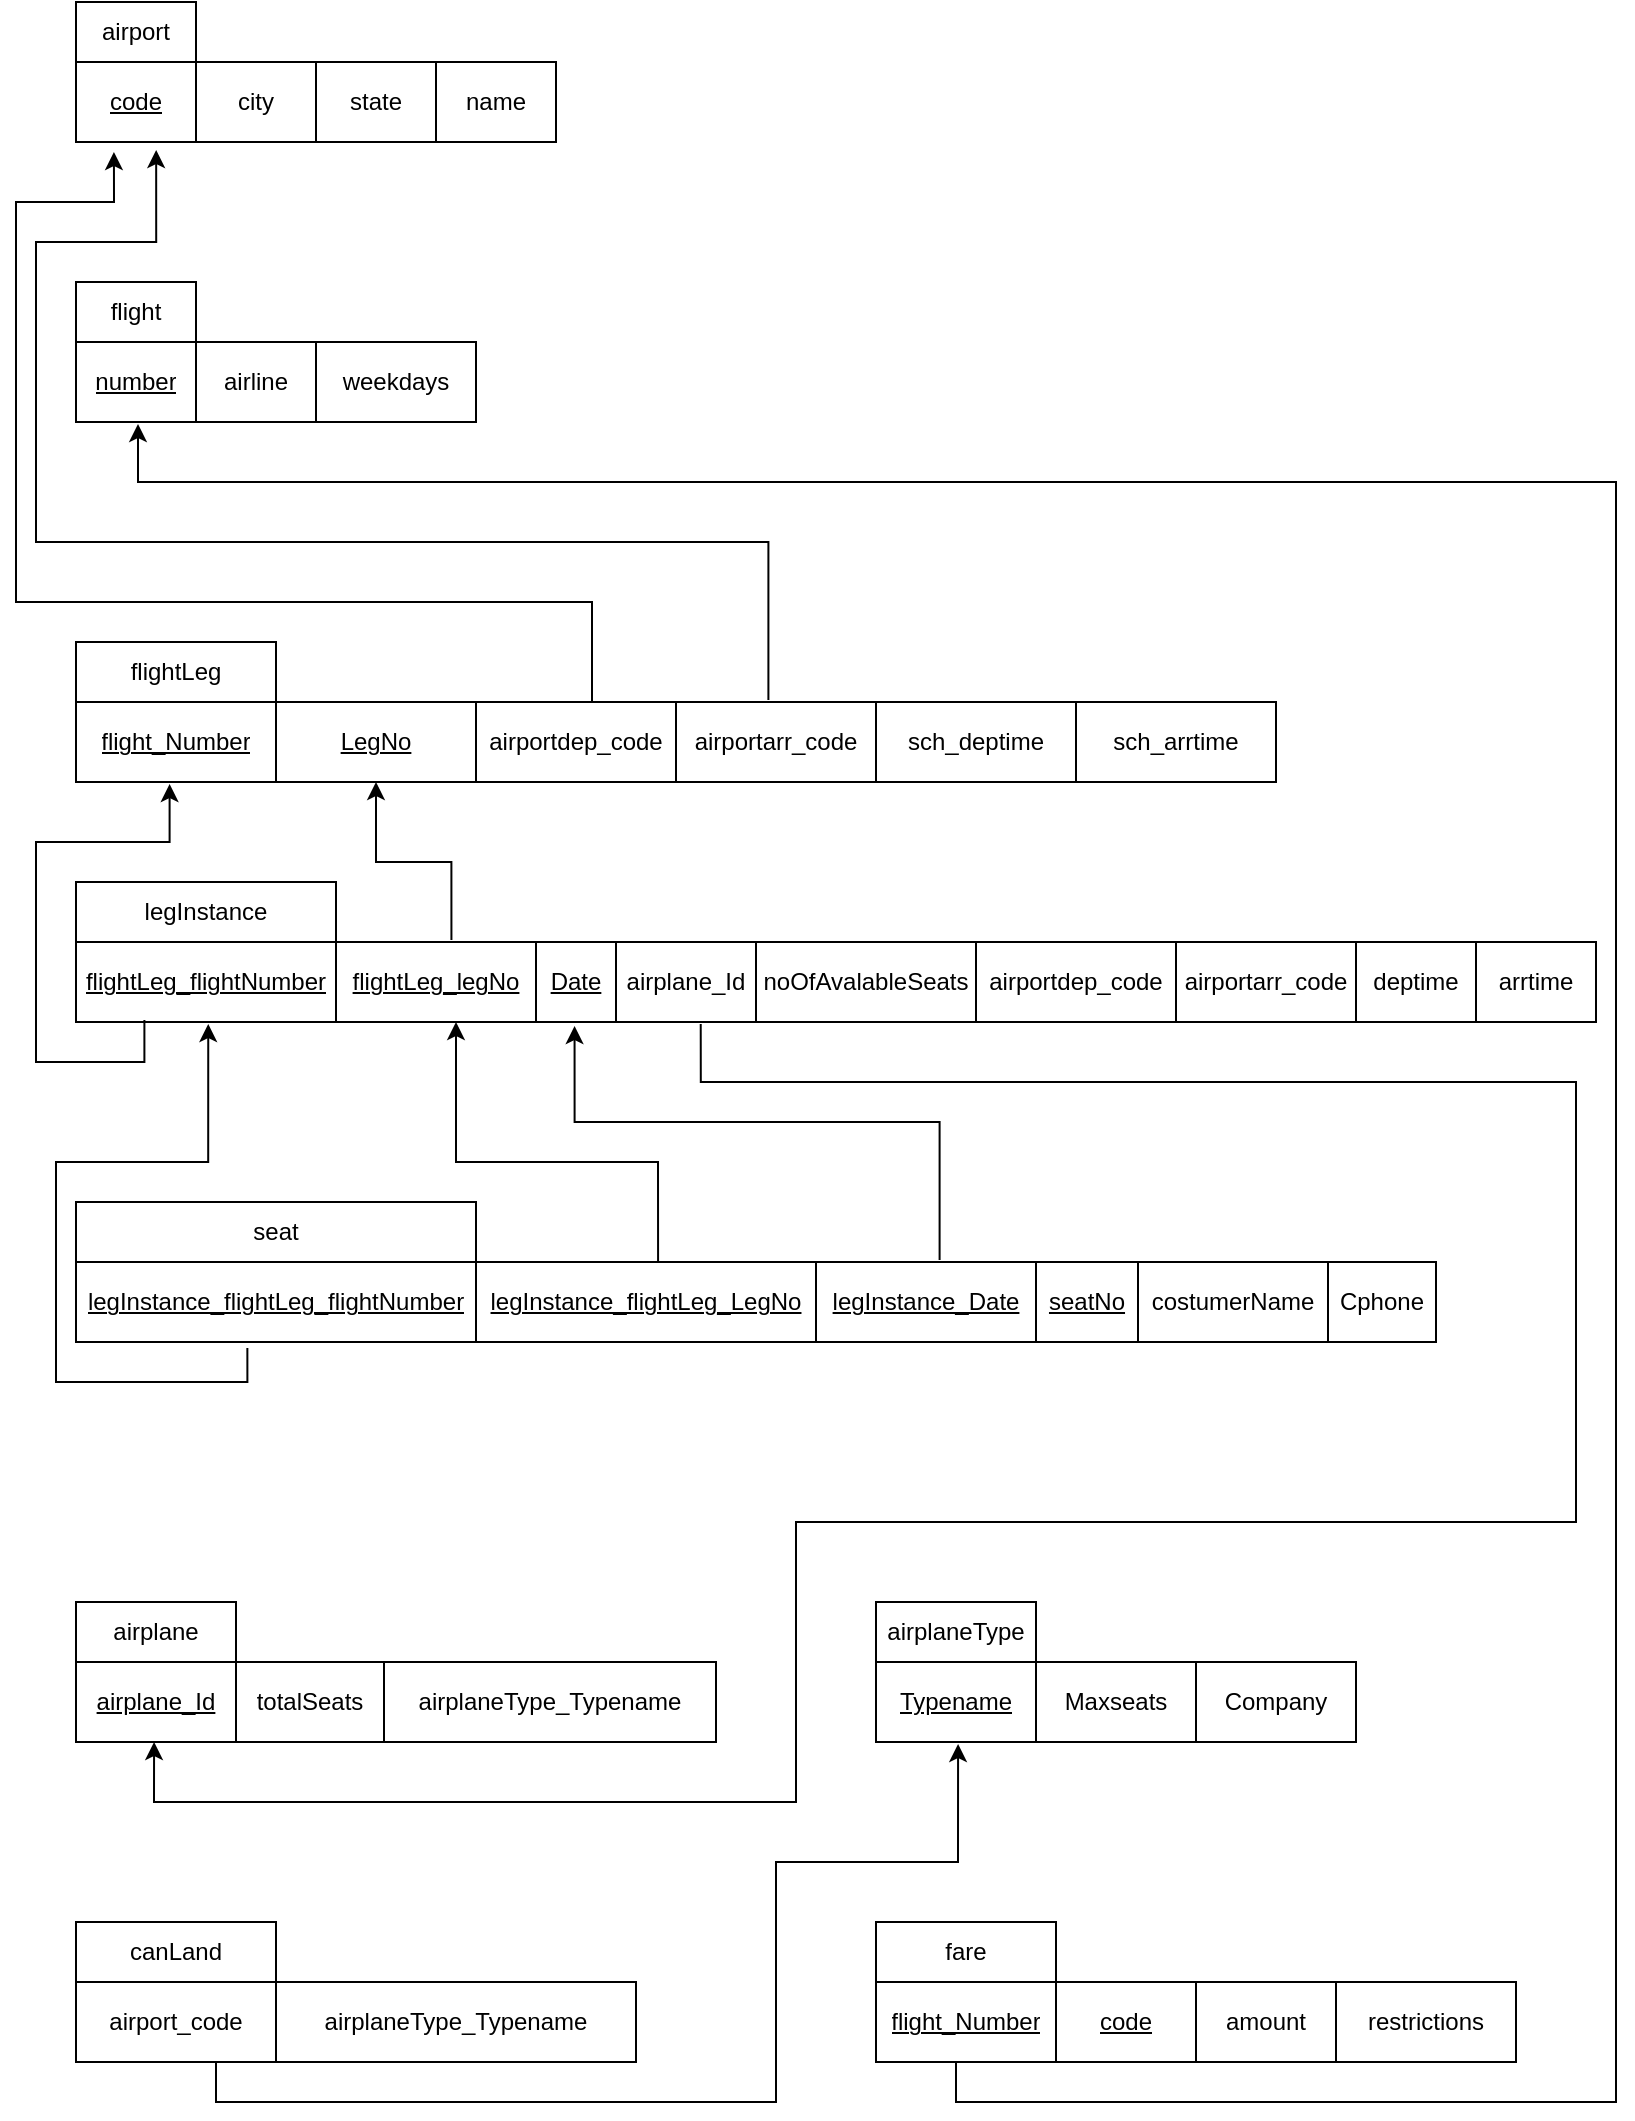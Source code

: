<mxfile version="23.1.8" type="device">
  <diagram name="Página-1" id="THVHWNMapMxBwlFBqmSL">
    <mxGraphModel dx="1434" dy="695" grid="1" gridSize="10" guides="1" tooltips="1" connect="1" arrows="1" fold="1" page="1" pageScale="1" pageWidth="827" pageHeight="1169" math="0" shadow="0">
      <root>
        <mxCell id="0" />
        <mxCell id="1" parent="0" />
        <mxCell id="iHH6gqKq-wT_3guFl9Im-1" value="" style="shape=table;startSize=0;container=1;collapsible=0;childLayout=tableLayout;" vertex="1" parent="1">
          <mxGeometry x="40" y="40" width="240" height="40" as="geometry" />
        </mxCell>
        <mxCell id="iHH6gqKq-wT_3guFl9Im-2" value="" style="shape=tableRow;horizontal=0;startSize=0;swimlaneHead=0;swimlaneBody=0;strokeColor=inherit;top=0;left=0;bottom=0;right=0;collapsible=0;dropTarget=0;fillColor=none;points=[[0,0.5],[1,0.5]];portConstraint=eastwest;" vertex="1" parent="iHH6gqKq-wT_3guFl9Im-1">
          <mxGeometry width="240" height="40" as="geometry" />
        </mxCell>
        <mxCell id="iHH6gqKq-wT_3guFl9Im-3" value="&lt;u&gt;code&lt;/u&gt;" style="shape=partialRectangle;html=1;whiteSpace=wrap;connectable=0;strokeColor=inherit;overflow=hidden;fillColor=none;top=0;left=0;bottom=0;right=0;pointerEvents=1;" vertex="1" parent="iHH6gqKq-wT_3guFl9Im-2">
          <mxGeometry width="60" height="40" as="geometry">
            <mxRectangle width="60" height="40" as="alternateBounds" />
          </mxGeometry>
        </mxCell>
        <mxCell id="iHH6gqKq-wT_3guFl9Im-4" value="city" style="shape=partialRectangle;html=1;whiteSpace=wrap;connectable=0;strokeColor=inherit;overflow=hidden;fillColor=none;top=0;left=0;bottom=0;right=0;pointerEvents=1;" vertex="1" parent="iHH6gqKq-wT_3guFl9Im-2">
          <mxGeometry x="60" width="60" height="40" as="geometry">
            <mxRectangle width="60" height="40" as="alternateBounds" />
          </mxGeometry>
        </mxCell>
        <mxCell id="iHH6gqKq-wT_3guFl9Im-5" value="state" style="shape=partialRectangle;html=1;whiteSpace=wrap;connectable=0;strokeColor=inherit;overflow=hidden;fillColor=none;top=0;left=0;bottom=0;right=0;pointerEvents=1;" vertex="1" parent="iHH6gqKq-wT_3guFl9Im-2">
          <mxGeometry x="120" width="60" height="40" as="geometry">
            <mxRectangle width="60" height="40" as="alternateBounds" />
          </mxGeometry>
        </mxCell>
        <mxCell id="iHH6gqKq-wT_3guFl9Im-6" value="name" style="shape=partialRectangle;html=1;whiteSpace=wrap;connectable=0;strokeColor=inherit;overflow=hidden;fillColor=none;top=0;left=0;bottom=0;right=0;pointerEvents=1;" vertex="1" parent="iHH6gqKq-wT_3guFl9Im-2">
          <mxGeometry x="180" width="60" height="40" as="geometry">
            <mxRectangle width="60" height="40" as="alternateBounds" />
          </mxGeometry>
        </mxCell>
        <mxCell id="iHH6gqKq-wT_3guFl9Im-7" value="airport" style="rounded=0;whiteSpace=wrap;html=1;" vertex="1" parent="1">
          <mxGeometry x="40" y="10" width="60" height="30" as="geometry" />
        </mxCell>
        <mxCell id="iHH6gqKq-wT_3guFl9Im-8" value="" style="shape=table;startSize=0;container=1;collapsible=0;childLayout=tableLayout;" vertex="1" parent="1">
          <mxGeometry x="40" y="180" width="200" height="40" as="geometry" />
        </mxCell>
        <mxCell id="iHH6gqKq-wT_3guFl9Im-9" value="" style="shape=tableRow;horizontal=0;startSize=0;swimlaneHead=0;swimlaneBody=0;strokeColor=inherit;top=0;left=0;bottom=0;right=0;collapsible=0;dropTarget=0;fillColor=none;points=[[0,0.5],[1,0.5]];portConstraint=eastwest;" vertex="1" parent="iHH6gqKq-wT_3guFl9Im-8">
          <mxGeometry width="200" height="40" as="geometry" />
        </mxCell>
        <mxCell id="iHH6gqKq-wT_3guFl9Im-10" value="&lt;u&gt;number&lt;/u&gt;" style="shape=partialRectangle;html=1;whiteSpace=wrap;connectable=0;strokeColor=inherit;overflow=hidden;fillColor=none;top=0;left=0;bottom=0;right=0;pointerEvents=1;" vertex="1" parent="iHH6gqKq-wT_3guFl9Im-9">
          <mxGeometry width="60" height="40" as="geometry">
            <mxRectangle width="60" height="40" as="alternateBounds" />
          </mxGeometry>
        </mxCell>
        <mxCell id="iHH6gqKq-wT_3guFl9Im-11" value="airline" style="shape=partialRectangle;html=1;whiteSpace=wrap;connectable=0;strokeColor=inherit;overflow=hidden;fillColor=none;top=0;left=0;bottom=0;right=0;pointerEvents=1;" vertex="1" parent="iHH6gqKq-wT_3guFl9Im-9">
          <mxGeometry x="60" width="60" height="40" as="geometry">
            <mxRectangle width="60" height="40" as="alternateBounds" />
          </mxGeometry>
        </mxCell>
        <mxCell id="iHH6gqKq-wT_3guFl9Im-12" value="weekdays" style="shape=partialRectangle;html=1;whiteSpace=wrap;connectable=0;strokeColor=inherit;overflow=hidden;fillColor=none;top=0;left=0;bottom=0;right=0;pointerEvents=1;" vertex="1" parent="iHH6gqKq-wT_3guFl9Im-9">
          <mxGeometry x="120" width="80" height="40" as="geometry">
            <mxRectangle width="80" height="40" as="alternateBounds" />
          </mxGeometry>
        </mxCell>
        <mxCell id="iHH6gqKq-wT_3guFl9Im-14" value="flight" style="rounded=0;whiteSpace=wrap;html=1;" vertex="1" parent="1">
          <mxGeometry x="40" y="150" width="60" height="30" as="geometry" />
        </mxCell>
        <mxCell id="iHH6gqKq-wT_3guFl9Im-15" value="" style="shape=table;startSize=0;container=1;collapsible=0;childLayout=tableLayout;" vertex="1" parent="1">
          <mxGeometry x="40" y="360" width="600" height="40" as="geometry" />
        </mxCell>
        <mxCell id="iHH6gqKq-wT_3guFl9Im-16" value="" style="shape=tableRow;horizontal=0;startSize=0;swimlaneHead=0;swimlaneBody=0;strokeColor=inherit;top=0;left=0;bottom=0;right=0;collapsible=0;dropTarget=0;fillColor=none;points=[[0,0.5],[1,0.5]];portConstraint=eastwest;" vertex="1" parent="iHH6gqKq-wT_3guFl9Im-15">
          <mxGeometry width="600" height="40" as="geometry" />
        </mxCell>
        <mxCell id="iHH6gqKq-wT_3guFl9Im-17" value="&lt;u&gt;flight_Number&lt;/u&gt;" style="shape=partialRectangle;html=1;whiteSpace=wrap;connectable=0;strokeColor=inherit;overflow=hidden;fillColor=none;top=0;left=0;bottom=0;right=0;pointerEvents=1;" vertex="1" parent="iHH6gqKq-wT_3guFl9Im-16">
          <mxGeometry width="100" height="40" as="geometry">
            <mxRectangle width="100" height="40" as="alternateBounds" />
          </mxGeometry>
        </mxCell>
        <mxCell id="iHH6gqKq-wT_3guFl9Im-18" value="&lt;u&gt;LegNo&lt;/u&gt;" style="shape=partialRectangle;html=1;whiteSpace=wrap;connectable=0;strokeColor=inherit;overflow=hidden;fillColor=none;top=0;left=0;bottom=0;right=0;pointerEvents=1;" vertex="1" parent="iHH6gqKq-wT_3guFl9Im-16">
          <mxGeometry x="100" width="100" height="40" as="geometry">
            <mxRectangle width="100" height="40" as="alternateBounds" />
          </mxGeometry>
        </mxCell>
        <mxCell id="iHH6gqKq-wT_3guFl9Im-19" value="airportdep_code" style="shape=partialRectangle;html=1;whiteSpace=wrap;connectable=0;strokeColor=inherit;overflow=hidden;fillColor=none;top=0;left=0;bottom=0;right=0;pointerEvents=1;" vertex="1" parent="iHH6gqKq-wT_3guFl9Im-16">
          <mxGeometry x="200" width="100" height="40" as="geometry">
            <mxRectangle width="100" height="40" as="alternateBounds" />
          </mxGeometry>
        </mxCell>
        <mxCell id="iHH6gqKq-wT_3guFl9Im-20" value="airportarr_code" style="shape=partialRectangle;html=1;whiteSpace=wrap;connectable=0;strokeColor=inherit;overflow=hidden;fillColor=none;top=0;left=0;bottom=0;right=0;pointerEvents=1;" vertex="1" parent="iHH6gqKq-wT_3guFl9Im-16">
          <mxGeometry x="300" width="100" height="40" as="geometry">
            <mxRectangle width="100" height="40" as="alternateBounds" />
          </mxGeometry>
        </mxCell>
        <mxCell id="iHH6gqKq-wT_3guFl9Im-21" value="sch_deptime" style="shape=partialRectangle;html=1;whiteSpace=wrap;connectable=0;strokeColor=inherit;overflow=hidden;fillColor=none;top=0;left=0;bottom=0;right=0;pointerEvents=1;" vertex="1" parent="iHH6gqKq-wT_3guFl9Im-16">
          <mxGeometry x="400" width="100" height="40" as="geometry">
            <mxRectangle width="100" height="40" as="alternateBounds" />
          </mxGeometry>
        </mxCell>
        <mxCell id="iHH6gqKq-wT_3guFl9Im-22" value="sch_arrtime" style="shape=partialRectangle;html=1;whiteSpace=wrap;connectable=0;strokeColor=inherit;overflow=hidden;fillColor=none;top=0;left=0;bottom=0;right=0;pointerEvents=1;" vertex="1" parent="iHH6gqKq-wT_3guFl9Im-16">
          <mxGeometry x="500" width="100" height="40" as="geometry">
            <mxRectangle width="100" height="40" as="alternateBounds" />
          </mxGeometry>
        </mxCell>
        <mxCell id="iHH6gqKq-wT_3guFl9Im-23" value="flightLeg" style="rounded=0;whiteSpace=wrap;html=1;" vertex="1" parent="1">
          <mxGeometry x="40" y="330" width="100" height="30" as="geometry" />
        </mxCell>
        <mxCell id="iHH6gqKq-wT_3guFl9Im-24" value="" style="shape=table;startSize=0;container=1;collapsible=0;childLayout=tableLayout;" vertex="1" parent="1">
          <mxGeometry x="40" y="480" width="760" height="40" as="geometry" />
        </mxCell>
        <mxCell id="iHH6gqKq-wT_3guFl9Im-25" value="" style="shape=tableRow;horizontal=0;startSize=0;swimlaneHead=0;swimlaneBody=0;strokeColor=inherit;top=0;left=0;bottom=0;right=0;collapsible=0;dropTarget=0;fillColor=none;points=[[0,0.5],[1,0.5]];portConstraint=eastwest;" vertex="1" parent="iHH6gqKq-wT_3guFl9Im-24">
          <mxGeometry width="760" height="40" as="geometry" />
        </mxCell>
        <mxCell id="iHH6gqKq-wT_3guFl9Im-26" value="&lt;u&gt;flightLeg_flightNumber&lt;/u&gt;" style="shape=partialRectangle;html=1;whiteSpace=wrap;connectable=0;strokeColor=inherit;overflow=hidden;fillColor=none;top=0;left=0;bottom=0;right=0;pointerEvents=1;" vertex="1" parent="iHH6gqKq-wT_3guFl9Im-25">
          <mxGeometry width="130" height="40" as="geometry">
            <mxRectangle width="130" height="40" as="alternateBounds" />
          </mxGeometry>
        </mxCell>
        <mxCell id="iHH6gqKq-wT_3guFl9Im-27" value="&lt;u&gt;flightLeg_legNo&lt;/u&gt;" style="shape=partialRectangle;html=1;whiteSpace=wrap;connectable=0;strokeColor=inherit;overflow=hidden;fillColor=none;top=0;left=0;bottom=0;right=0;pointerEvents=1;" vertex="1" parent="iHH6gqKq-wT_3guFl9Im-25">
          <mxGeometry x="130" width="100" height="40" as="geometry">
            <mxRectangle width="100" height="40" as="alternateBounds" />
          </mxGeometry>
        </mxCell>
        <mxCell id="iHH6gqKq-wT_3guFl9Im-28" value="&lt;u&gt;Date&lt;/u&gt;" style="shape=partialRectangle;html=1;whiteSpace=wrap;connectable=0;strokeColor=inherit;overflow=hidden;fillColor=none;top=0;left=0;bottom=0;right=0;pointerEvents=1;" vertex="1" parent="iHH6gqKq-wT_3guFl9Im-25">
          <mxGeometry x="230" width="40" height="40" as="geometry">
            <mxRectangle width="40" height="40" as="alternateBounds" />
          </mxGeometry>
        </mxCell>
        <mxCell id="iHH6gqKq-wT_3guFl9Im-29" value="airplane_Id" style="shape=partialRectangle;html=1;whiteSpace=wrap;connectable=0;strokeColor=inherit;overflow=hidden;fillColor=none;top=0;left=0;bottom=0;right=0;pointerEvents=1;" vertex="1" parent="iHH6gqKq-wT_3guFl9Im-25">
          <mxGeometry x="270" width="70" height="40" as="geometry">
            <mxRectangle width="70" height="40" as="alternateBounds" />
          </mxGeometry>
        </mxCell>
        <mxCell id="iHH6gqKq-wT_3guFl9Im-30" value="noOfAvalableSeats" style="shape=partialRectangle;html=1;whiteSpace=wrap;connectable=0;strokeColor=inherit;overflow=hidden;fillColor=none;top=0;left=0;bottom=0;right=0;pointerEvents=1;" vertex="1" parent="iHH6gqKq-wT_3guFl9Im-25">
          <mxGeometry x="340" width="110" height="40" as="geometry">
            <mxRectangle width="110" height="40" as="alternateBounds" />
          </mxGeometry>
        </mxCell>
        <mxCell id="iHH6gqKq-wT_3guFl9Im-31" value="airportdep_code" style="shape=partialRectangle;html=1;whiteSpace=wrap;connectable=0;strokeColor=inherit;overflow=hidden;fillColor=none;top=0;left=0;bottom=0;right=0;pointerEvents=1;" vertex="1" parent="iHH6gqKq-wT_3guFl9Im-25">
          <mxGeometry x="450" width="100" height="40" as="geometry">
            <mxRectangle width="100" height="40" as="alternateBounds" />
          </mxGeometry>
        </mxCell>
        <mxCell id="iHH6gqKq-wT_3guFl9Im-32" value="airportarr_code" style="shape=partialRectangle;html=1;whiteSpace=wrap;connectable=0;strokeColor=inherit;overflow=hidden;fillColor=none;top=0;left=0;bottom=0;right=0;pointerEvents=1;" vertex="1" parent="iHH6gqKq-wT_3guFl9Im-25">
          <mxGeometry x="550" width="90" height="40" as="geometry">
            <mxRectangle width="90" height="40" as="alternateBounds" />
          </mxGeometry>
        </mxCell>
        <mxCell id="iHH6gqKq-wT_3guFl9Im-33" value="deptime" style="shape=partialRectangle;html=1;whiteSpace=wrap;connectable=0;strokeColor=inherit;overflow=hidden;fillColor=none;top=0;left=0;bottom=0;right=0;pointerEvents=1;" vertex="1" parent="iHH6gqKq-wT_3guFl9Im-25">
          <mxGeometry x="640" width="60" height="40" as="geometry">
            <mxRectangle width="60" height="40" as="alternateBounds" />
          </mxGeometry>
        </mxCell>
        <mxCell id="iHH6gqKq-wT_3guFl9Im-34" value="arrtime" style="shape=partialRectangle;html=1;whiteSpace=wrap;connectable=0;strokeColor=inherit;overflow=hidden;fillColor=none;top=0;left=0;bottom=0;right=0;pointerEvents=1;" vertex="1" parent="iHH6gqKq-wT_3guFl9Im-25">
          <mxGeometry x="700" width="60" height="40" as="geometry">
            <mxRectangle width="60" height="40" as="alternateBounds" />
          </mxGeometry>
        </mxCell>
        <mxCell id="iHH6gqKq-wT_3guFl9Im-35" value="legInstance" style="rounded=0;whiteSpace=wrap;html=1;" vertex="1" parent="1">
          <mxGeometry x="40" y="450" width="130" height="30" as="geometry" />
        </mxCell>
        <mxCell id="iHH6gqKq-wT_3guFl9Im-68" style="edgeStyle=orthogonalEdgeStyle;rounded=0;orthogonalLoop=1;jettySize=auto;html=1;exitX=0.126;exitY=1.075;exitDx=0;exitDy=0;entryX=0.087;entryY=1.025;entryDx=0;entryDy=0;entryPerimeter=0;exitPerimeter=0;" edge="1" parent="1" source="iHH6gqKq-wT_3guFl9Im-36" target="iHH6gqKq-wT_3guFl9Im-24">
          <mxGeometry relative="1" as="geometry">
            <Array as="points">
              <mxPoint x="126" y="700" />
              <mxPoint x="30" y="700" />
              <mxPoint x="30" y="590" />
              <mxPoint x="106" y="590" />
            </Array>
          </mxGeometry>
        </mxCell>
        <mxCell id="iHH6gqKq-wT_3guFl9Im-69" value="" style="shape=table;startSize=0;container=1;collapsible=0;childLayout=tableLayout;" vertex="1" parent="1">
          <mxGeometry x="40" y="840" width="320" height="40" as="geometry" />
        </mxCell>
        <mxCell id="iHH6gqKq-wT_3guFl9Im-70" value="" style="shape=tableRow;horizontal=0;startSize=0;swimlaneHead=0;swimlaneBody=0;strokeColor=inherit;top=0;left=0;bottom=0;right=0;collapsible=0;dropTarget=0;fillColor=none;points=[[0,0.5],[1,0.5]];portConstraint=eastwest;" vertex="1" parent="iHH6gqKq-wT_3guFl9Im-69">
          <mxGeometry width="320" height="40" as="geometry" />
        </mxCell>
        <mxCell id="iHH6gqKq-wT_3guFl9Im-71" value="&lt;u&gt;airplane_Id&lt;/u&gt;" style="shape=partialRectangle;html=1;whiteSpace=wrap;connectable=0;strokeColor=inherit;overflow=hidden;fillColor=none;top=0;left=0;bottom=0;right=0;pointerEvents=1;" vertex="1" parent="iHH6gqKq-wT_3guFl9Im-70">
          <mxGeometry width="80" height="40" as="geometry">
            <mxRectangle width="80" height="40" as="alternateBounds" />
          </mxGeometry>
        </mxCell>
        <mxCell id="iHH6gqKq-wT_3guFl9Im-72" value="totalSeats" style="shape=partialRectangle;html=1;whiteSpace=wrap;connectable=0;strokeColor=inherit;overflow=hidden;fillColor=none;top=0;left=0;bottom=0;right=0;pointerEvents=1;" vertex="1" parent="iHH6gqKq-wT_3guFl9Im-70">
          <mxGeometry x="80" width="74" height="40" as="geometry">
            <mxRectangle width="74" height="40" as="alternateBounds" />
          </mxGeometry>
        </mxCell>
        <mxCell id="iHH6gqKq-wT_3guFl9Im-73" value="airplaneType_Typename" style="shape=partialRectangle;html=1;whiteSpace=wrap;connectable=0;strokeColor=inherit;overflow=hidden;fillColor=none;top=0;left=0;bottom=0;right=0;pointerEvents=1;" vertex="1" parent="iHH6gqKq-wT_3guFl9Im-70">
          <mxGeometry x="154" width="166" height="40" as="geometry">
            <mxRectangle width="166" height="40" as="alternateBounds" />
          </mxGeometry>
        </mxCell>
        <mxCell id="iHH6gqKq-wT_3guFl9Im-36" value="" style="shape=table;startSize=0;container=1;collapsible=0;childLayout=tableLayout;" vertex="1" parent="1">
          <mxGeometry x="40" y="640" width="680" height="40" as="geometry" />
        </mxCell>
        <mxCell id="iHH6gqKq-wT_3guFl9Im-37" value="" style="shape=tableRow;horizontal=0;startSize=0;swimlaneHead=0;swimlaneBody=0;strokeColor=inherit;top=0;left=0;bottom=0;right=0;collapsible=0;dropTarget=0;fillColor=none;points=[[0,0.5],[1,0.5]];portConstraint=eastwest;" vertex="1" parent="iHH6gqKq-wT_3guFl9Im-36">
          <mxGeometry width="680" height="40" as="geometry" />
        </mxCell>
        <mxCell id="iHH6gqKq-wT_3guFl9Im-38" value="&lt;u&gt;legInstance_flightLeg_flightNumber&lt;/u&gt;" style="shape=partialRectangle;html=1;whiteSpace=wrap;connectable=0;strokeColor=inherit;overflow=hidden;fillColor=none;top=0;left=0;bottom=0;right=0;pointerEvents=1;" vertex="1" parent="iHH6gqKq-wT_3guFl9Im-37">
          <mxGeometry width="200" height="40" as="geometry">
            <mxRectangle width="200" height="40" as="alternateBounds" />
          </mxGeometry>
        </mxCell>
        <mxCell id="iHH6gqKq-wT_3guFl9Im-39" value="&lt;u&gt;legInstance_flightLeg_LegNo&lt;/u&gt;" style="shape=partialRectangle;html=1;whiteSpace=wrap;connectable=0;strokeColor=inherit;overflow=hidden;fillColor=none;top=0;left=0;bottom=0;right=0;pointerEvents=1;" vertex="1" parent="iHH6gqKq-wT_3guFl9Im-37">
          <mxGeometry x="200" width="170" height="40" as="geometry">
            <mxRectangle width="170" height="40" as="alternateBounds" />
          </mxGeometry>
        </mxCell>
        <mxCell id="iHH6gqKq-wT_3guFl9Im-40" value="&lt;u&gt;legInstance_Date&lt;/u&gt;" style="shape=partialRectangle;html=1;whiteSpace=wrap;connectable=0;strokeColor=inherit;overflow=hidden;fillColor=none;top=0;left=0;bottom=0;right=0;pointerEvents=1;" vertex="1" parent="iHH6gqKq-wT_3guFl9Im-37">
          <mxGeometry x="370" width="110" height="40" as="geometry">
            <mxRectangle width="110" height="40" as="alternateBounds" />
          </mxGeometry>
        </mxCell>
        <mxCell id="iHH6gqKq-wT_3guFl9Im-41" value="&lt;u&gt;seatNo&lt;/u&gt;" style="shape=partialRectangle;html=1;whiteSpace=wrap;connectable=0;strokeColor=inherit;overflow=hidden;fillColor=none;top=0;left=0;bottom=0;right=0;pointerEvents=1;" vertex="1" parent="iHH6gqKq-wT_3guFl9Im-37">
          <mxGeometry x="480" width="51" height="40" as="geometry">
            <mxRectangle width="51" height="40" as="alternateBounds" />
          </mxGeometry>
        </mxCell>
        <mxCell id="iHH6gqKq-wT_3guFl9Im-42" value="costumerName" style="shape=partialRectangle;html=1;whiteSpace=wrap;connectable=0;strokeColor=inherit;overflow=hidden;fillColor=none;top=0;left=0;bottom=0;right=0;pointerEvents=1;" vertex="1" parent="iHH6gqKq-wT_3guFl9Im-37">
          <mxGeometry x="531" width="95" height="40" as="geometry">
            <mxRectangle width="95" height="40" as="alternateBounds" />
          </mxGeometry>
        </mxCell>
        <mxCell id="iHH6gqKq-wT_3guFl9Im-43" value="Cphone" style="shape=partialRectangle;html=1;whiteSpace=wrap;connectable=0;strokeColor=inherit;overflow=hidden;fillColor=none;top=0;left=0;bottom=0;right=0;pointerEvents=1;" vertex="1" parent="iHH6gqKq-wT_3guFl9Im-37">
          <mxGeometry x="626" width="54" height="40" as="geometry">
            <mxRectangle width="54" height="40" as="alternateBounds" />
          </mxGeometry>
        </mxCell>
        <mxCell id="iHH6gqKq-wT_3guFl9Im-44" value="seat" style="rounded=0;whiteSpace=wrap;html=1;" vertex="1" parent="1">
          <mxGeometry x="40" y="610" width="200" height="30" as="geometry" />
        </mxCell>
        <mxCell id="iHH6gqKq-wT_3guFl9Im-75" value="airplane" style="rounded=0;whiteSpace=wrap;html=1;" vertex="1" parent="1">
          <mxGeometry x="40" y="810" width="80" height="30" as="geometry" />
        </mxCell>
        <mxCell id="iHH6gqKq-wT_3guFl9Im-76" value="" style="shape=table;startSize=0;container=1;collapsible=0;childLayout=tableLayout;" vertex="1" parent="1">
          <mxGeometry x="440" y="840" width="240" height="40" as="geometry" />
        </mxCell>
        <mxCell id="iHH6gqKq-wT_3guFl9Im-77" value="" style="shape=tableRow;horizontal=0;startSize=0;swimlaneHead=0;swimlaneBody=0;strokeColor=inherit;top=0;left=0;bottom=0;right=0;collapsible=0;dropTarget=0;fillColor=none;points=[[0,0.5],[1,0.5]];portConstraint=eastwest;" vertex="1" parent="iHH6gqKq-wT_3guFl9Im-76">
          <mxGeometry width="240" height="40" as="geometry" />
        </mxCell>
        <mxCell id="iHH6gqKq-wT_3guFl9Im-78" value="&lt;u&gt;Typename&lt;/u&gt;" style="shape=partialRectangle;html=1;whiteSpace=wrap;connectable=0;strokeColor=inherit;overflow=hidden;fillColor=none;top=0;left=0;bottom=0;right=0;pointerEvents=1;" vertex="1" parent="iHH6gqKq-wT_3guFl9Im-77">
          <mxGeometry width="80" height="40" as="geometry">
            <mxRectangle width="80" height="40" as="alternateBounds" />
          </mxGeometry>
        </mxCell>
        <mxCell id="iHH6gqKq-wT_3guFl9Im-79" value="Maxseats" style="shape=partialRectangle;html=1;whiteSpace=wrap;connectable=0;strokeColor=inherit;overflow=hidden;fillColor=none;top=0;left=0;bottom=0;right=0;pointerEvents=1;" vertex="1" parent="iHH6gqKq-wT_3guFl9Im-77">
          <mxGeometry x="80" width="80" height="40" as="geometry">
            <mxRectangle width="80" height="40" as="alternateBounds" />
          </mxGeometry>
        </mxCell>
        <mxCell id="iHH6gqKq-wT_3guFl9Im-80" value="Company" style="shape=partialRectangle;html=1;whiteSpace=wrap;connectable=0;strokeColor=inherit;overflow=hidden;fillColor=none;top=0;left=0;bottom=0;right=0;pointerEvents=1;" vertex="1" parent="iHH6gqKq-wT_3guFl9Im-77">
          <mxGeometry x="160" width="80" height="40" as="geometry">
            <mxRectangle width="80" height="40" as="alternateBounds" />
          </mxGeometry>
        </mxCell>
        <mxCell id="iHH6gqKq-wT_3guFl9Im-81" value="airplaneType" style="rounded=0;whiteSpace=wrap;html=1;" vertex="1" parent="1">
          <mxGeometry x="440" y="810" width="80" height="30" as="geometry" />
        </mxCell>
        <mxCell id="iHH6gqKq-wT_3guFl9Im-82" value="" style="shape=table;startSize=0;container=1;collapsible=0;childLayout=tableLayout;" vertex="1" parent="1">
          <mxGeometry x="40" y="1000" width="280" height="40" as="geometry" />
        </mxCell>
        <mxCell id="iHH6gqKq-wT_3guFl9Im-83" value="" style="shape=tableRow;horizontal=0;startSize=0;swimlaneHead=0;swimlaneBody=0;strokeColor=inherit;top=0;left=0;bottom=0;right=0;collapsible=0;dropTarget=0;fillColor=none;points=[[0,0.5],[1,0.5]];portConstraint=eastwest;" vertex="1" parent="iHH6gqKq-wT_3guFl9Im-82">
          <mxGeometry width="280" height="40" as="geometry" />
        </mxCell>
        <mxCell id="iHH6gqKq-wT_3guFl9Im-84" value="airport_code" style="shape=partialRectangle;html=1;whiteSpace=wrap;connectable=0;strokeColor=inherit;overflow=hidden;fillColor=none;top=0;left=0;bottom=0;right=0;pointerEvents=1;" vertex="1" parent="iHH6gqKq-wT_3guFl9Im-83">
          <mxGeometry width="100" height="40" as="geometry">
            <mxRectangle width="100" height="40" as="alternateBounds" />
          </mxGeometry>
        </mxCell>
        <mxCell id="iHH6gqKq-wT_3guFl9Im-85" value="airplaneType_Typename" style="shape=partialRectangle;html=1;whiteSpace=wrap;connectable=0;strokeColor=inherit;overflow=hidden;fillColor=none;top=0;left=0;bottom=0;right=0;pointerEvents=1;" vertex="1" parent="iHH6gqKq-wT_3guFl9Im-83">
          <mxGeometry x="100" width="180" height="40" as="geometry">
            <mxRectangle width="180" height="40" as="alternateBounds" />
          </mxGeometry>
        </mxCell>
        <mxCell id="iHH6gqKq-wT_3guFl9Im-86" value="canLand" style="rounded=0;whiteSpace=wrap;html=1;" vertex="1" parent="1">
          <mxGeometry x="40" y="970" width="100" height="30" as="geometry" />
        </mxCell>
        <mxCell id="iHH6gqKq-wT_3guFl9Im-87" value="" style="shape=table;startSize=0;container=1;collapsible=0;childLayout=tableLayout;" vertex="1" parent="1">
          <mxGeometry x="440" y="1000" width="320" height="40" as="geometry" />
        </mxCell>
        <mxCell id="iHH6gqKq-wT_3guFl9Im-88" value="" style="shape=tableRow;horizontal=0;startSize=0;swimlaneHead=0;swimlaneBody=0;strokeColor=inherit;top=0;left=0;bottom=0;right=0;collapsible=0;dropTarget=0;fillColor=none;points=[[0,0.5],[1,0.5]];portConstraint=eastwest;" vertex="1" parent="iHH6gqKq-wT_3guFl9Im-87">
          <mxGeometry width="320" height="40" as="geometry" />
        </mxCell>
        <mxCell id="iHH6gqKq-wT_3guFl9Im-89" value="&lt;u&gt;flight_Number&lt;/u&gt;" style="shape=partialRectangle;html=1;whiteSpace=wrap;connectable=0;strokeColor=inherit;overflow=hidden;fillColor=none;top=0;left=0;bottom=0;right=0;pointerEvents=1;" vertex="1" parent="iHH6gqKq-wT_3guFl9Im-88">
          <mxGeometry width="90" height="40" as="geometry">
            <mxRectangle width="90" height="40" as="alternateBounds" />
          </mxGeometry>
        </mxCell>
        <mxCell id="iHH6gqKq-wT_3guFl9Im-90" value="&lt;u&gt;code&lt;/u&gt;" style="shape=partialRectangle;html=1;whiteSpace=wrap;connectable=0;strokeColor=inherit;overflow=hidden;fillColor=none;top=0;left=0;bottom=0;right=0;pointerEvents=1;" vertex="1" parent="iHH6gqKq-wT_3guFl9Im-88">
          <mxGeometry x="90" width="70" height="40" as="geometry">
            <mxRectangle width="70" height="40" as="alternateBounds" />
          </mxGeometry>
        </mxCell>
        <mxCell id="iHH6gqKq-wT_3guFl9Im-91" value="amount" style="shape=partialRectangle;html=1;whiteSpace=wrap;connectable=0;strokeColor=inherit;overflow=hidden;fillColor=none;top=0;left=0;bottom=0;right=0;pointerEvents=1;" vertex="1" parent="iHH6gqKq-wT_3guFl9Im-88">
          <mxGeometry x="160" width="70" height="40" as="geometry">
            <mxRectangle width="70" height="40" as="alternateBounds" />
          </mxGeometry>
        </mxCell>
        <mxCell id="iHH6gqKq-wT_3guFl9Im-92" value="restrictions" style="shape=partialRectangle;html=1;whiteSpace=wrap;connectable=0;strokeColor=inherit;overflow=hidden;fillColor=none;top=0;left=0;bottom=0;right=0;pointerEvents=1;" vertex="1" parent="iHH6gqKq-wT_3guFl9Im-88">
          <mxGeometry x="230" width="90" height="40" as="geometry">
            <mxRectangle width="90" height="40" as="alternateBounds" />
          </mxGeometry>
        </mxCell>
        <mxCell id="iHH6gqKq-wT_3guFl9Im-93" value="fare" style="rounded=0;whiteSpace=wrap;html=1;" vertex="1" parent="1">
          <mxGeometry x="440" y="970" width="90" height="30" as="geometry" />
        </mxCell>
        <mxCell id="iHH6gqKq-wT_3guFl9Im-94" style="edgeStyle=orthogonalEdgeStyle;rounded=0;orthogonalLoop=1;jettySize=auto;html=1;exitX=0.411;exitY=1.025;exitDx=0;exitDy=0;entryX=0.122;entryY=1;entryDx=0;entryDy=0;entryPerimeter=0;exitPerimeter=0;" edge="1" parent="1" source="iHH6gqKq-wT_3guFl9Im-25" target="iHH6gqKq-wT_3guFl9Im-70">
          <mxGeometry relative="1" as="geometry">
            <Array as="points">
              <mxPoint x="352" y="550" />
              <mxPoint x="790" y="550" />
              <mxPoint x="790" y="770" />
              <mxPoint x="400" y="770" />
              <mxPoint x="400" y="910" />
              <mxPoint x="79" y="910" />
            </Array>
          </mxGeometry>
        </mxCell>
        <mxCell id="iHH6gqKq-wT_3guFl9Im-101" style="edgeStyle=orthogonalEdgeStyle;rounded=0;orthogonalLoop=1;jettySize=auto;html=1;exitX=0.25;exitY=1;exitDx=0;exitDy=0;entryX=0.171;entryY=1.025;entryDx=0;entryDy=0;entryPerimeter=0;" edge="1" parent="1" source="iHH6gqKq-wT_3guFl9Im-82" target="iHH6gqKq-wT_3guFl9Im-77">
          <mxGeometry relative="1" as="geometry">
            <Array as="points">
              <mxPoint x="110" y="1060" />
              <mxPoint x="390" y="1060" />
              <mxPoint x="390" y="940" />
              <mxPoint x="481" y="940" />
            </Array>
          </mxGeometry>
        </mxCell>
        <mxCell id="iHH6gqKq-wT_3guFl9Im-102" style="edgeStyle=orthogonalEdgeStyle;rounded=0;orthogonalLoop=1;jettySize=auto;html=1;exitX=0.125;exitY=1;exitDx=0;exitDy=0;entryX=0.155;entryY=1.025;entryDx=0;entryDy=0;entryPerimeter=0;exitPerimeter=0;" edge="1" parent="1" source="iHH6gqKq-wT_3guFl9Im-87" target="iHH6gqKq-wT_3guFl9Im-9">
          <mxGeometry relative="1" as="geometry">
            <Array as="points">
              <mxPoint x="480" y="1060" />
              <mxPoint x="810" y="1060" />
              <mxPoint x="810" y="250" />
              <mxPoint x="71" y="250" />
            </Array>
          </mxGeometry>
        </mxCell>
        <mxCell id="iHH6gqKq-wT_3guFl9Im-105" style="edgeStyle=orthogonalEdgeStyle;rounded=0;orthogonalLoop=1;jettySize=auto;html=1;exitX=0.635;exitY=-0.025;exitDx=0;exitDy=0;entryX=0.328;entryY=1.05;entryDx=0;entryDy=0;entryPerimeter=0;exitPerimeter=0;" edge="1" parent="1" source="iHH6gqKq-wT_3guFl9Im-37" target="iHH6gqKq-wT_3guFl9Im-24">
          <mxGeometry relative="1" as="geometry">
            <Array as="points">
              <mxPoint x="472" y="570" />
              <mxPoint x="289" y="570" />
            </Array>
          </mxGeometry>
        </mxCell>
        <mxCell id="iHH6gqKq-wT_3guFl9Im-106" style="edgeStyle=orthogonalEdgeStyle;rounded=0;orthogonalLoop=1;jettySize=auto;html=1;exitX=0.428;exitY=0;exitDx=0;exitDy=0;entryX=0.25;entryY=1;entryDx=0;entryDy=0;exitPerimeter=0;" edge="1" parent="1" source="iHH6gqKq-wT_3guFl9Im-37" target="iHH6gqKq-wT_3guFl9Im-24">
          <mxGeometry relative="1" as="geometry">
            <Array as="points">
              <mxPoint x="331" y="590" />
              <mxPoint x="230" y="590" />
            </Array>
          </mxGeometry>
        </mxCell>
        <mxCell id="iHH6gqKq-wT_3guFl9Im-107" style="edgeStyle=orthogonalEdgeStyle;rounded=0;orthogonalLoop=1;jettySize=auto;html=1;exitX=0.247;exitY=-0.025;exitDx=0;exitDy=0;entryX=0.25;entryY=1;entryDx=0;entryDy=0;exitPerimeter=0;" edge="1" parent="1" source="iHH6gqKq-wT_3guFl9Im-25" target="iHH6gqKq-wT_3guFl9Im-15">
          <mxGeometry relative="1" as="geometry" />
        </mxCell>
        <mxCell id="iHH6gqKq-wT_3guFl9Im-108" style="edgeStyle=orthogonalEdgeStyle;rounded=0;orthogonalLoop=1;jettySize=auto;html=1;exitX=0.045;exitY=0.975;exitDx=0;exitDy=0;entryX=0.078;entryY=1.025;entryDx=0;entryDy=0;entryPerimeter=0;exitPerimeter=0;" edge="1" parent="1" source="iHH6gqKq-wT_3guFl9Im-25" target="iHH6gqKq-wT_3guFl9Im-16">
          <mxGeometry relative="1" as="geometry">
            <Array as="points">
              <mxPoint x="74" y="540" />
              <mxPoint x="20" y="540" />
              <mxPoint x="20" y="430" />
              <mxPoint x="87" y="430" />
            </Array>
          </mxGeometry>
        </mxCell>
        <mxCell id="iHH6gqKq-wT_3guFl9Im-109" style="edgeStyle=orthogonalEdgeStyle;rounded=0;orthogonalLoop=1;jettySize=auto;html=1;exitX=0.577;exitY=-0.025;exitDx=0;exitDy=0;entryX=0.167;entryY=1.1;entryDx=0;entryDy=0;entryPerimeter=0;exitPerimeter=0;" edge="1" parent="1" source="iHH6gqKq-wT_3guFl9Im-16" target="iHH6gqKq-wT_3guFl9Im-1">
          <mxGeometry relative="1" as="geometry">
            <Array as="points">
              <mxPoint x="386" y="280" />
              <mxPoint x="20" y="280" />
              <mxPoint x="20" y="130" />
              <mxPoint x="80" y="130" />
            </Array>
          </mxGeometry>
        </mxCell>
        <mxCell id="iHH6gqKq-wT_3guFl9Im-111" style="edgeStyle=orthogonalEdgeStyle;rounded=0;orthogonalLoop=1;jettySize=auto;html=1;exitX=0.43;exitY=0;exitDx=0;exitDy=0;entryX=0.079;entryY=1.125;entryDx=0;entryDy=0;entryPerimeter=0;exitPerimeter=0;" edge="1" parent="1" source="iHH6gqKq-wT_3guFl9Im-16" target="iHH6gqKq-wT_3guFl9Im-1">
          <mxGeometry relative="1" as="geometry">
            <Array as="points">
              <mxPoint x="298" y="310" />
              <mxPoint x="10" y="310" />
              <mxPoint x="10" y="110" />
              <mxPoint x="59" y="110" />
            </Array>
          </mxGeometry>
        </mxCell>
      </root>
    </mxGraphModel>
  </diagram>
</mxfile>
